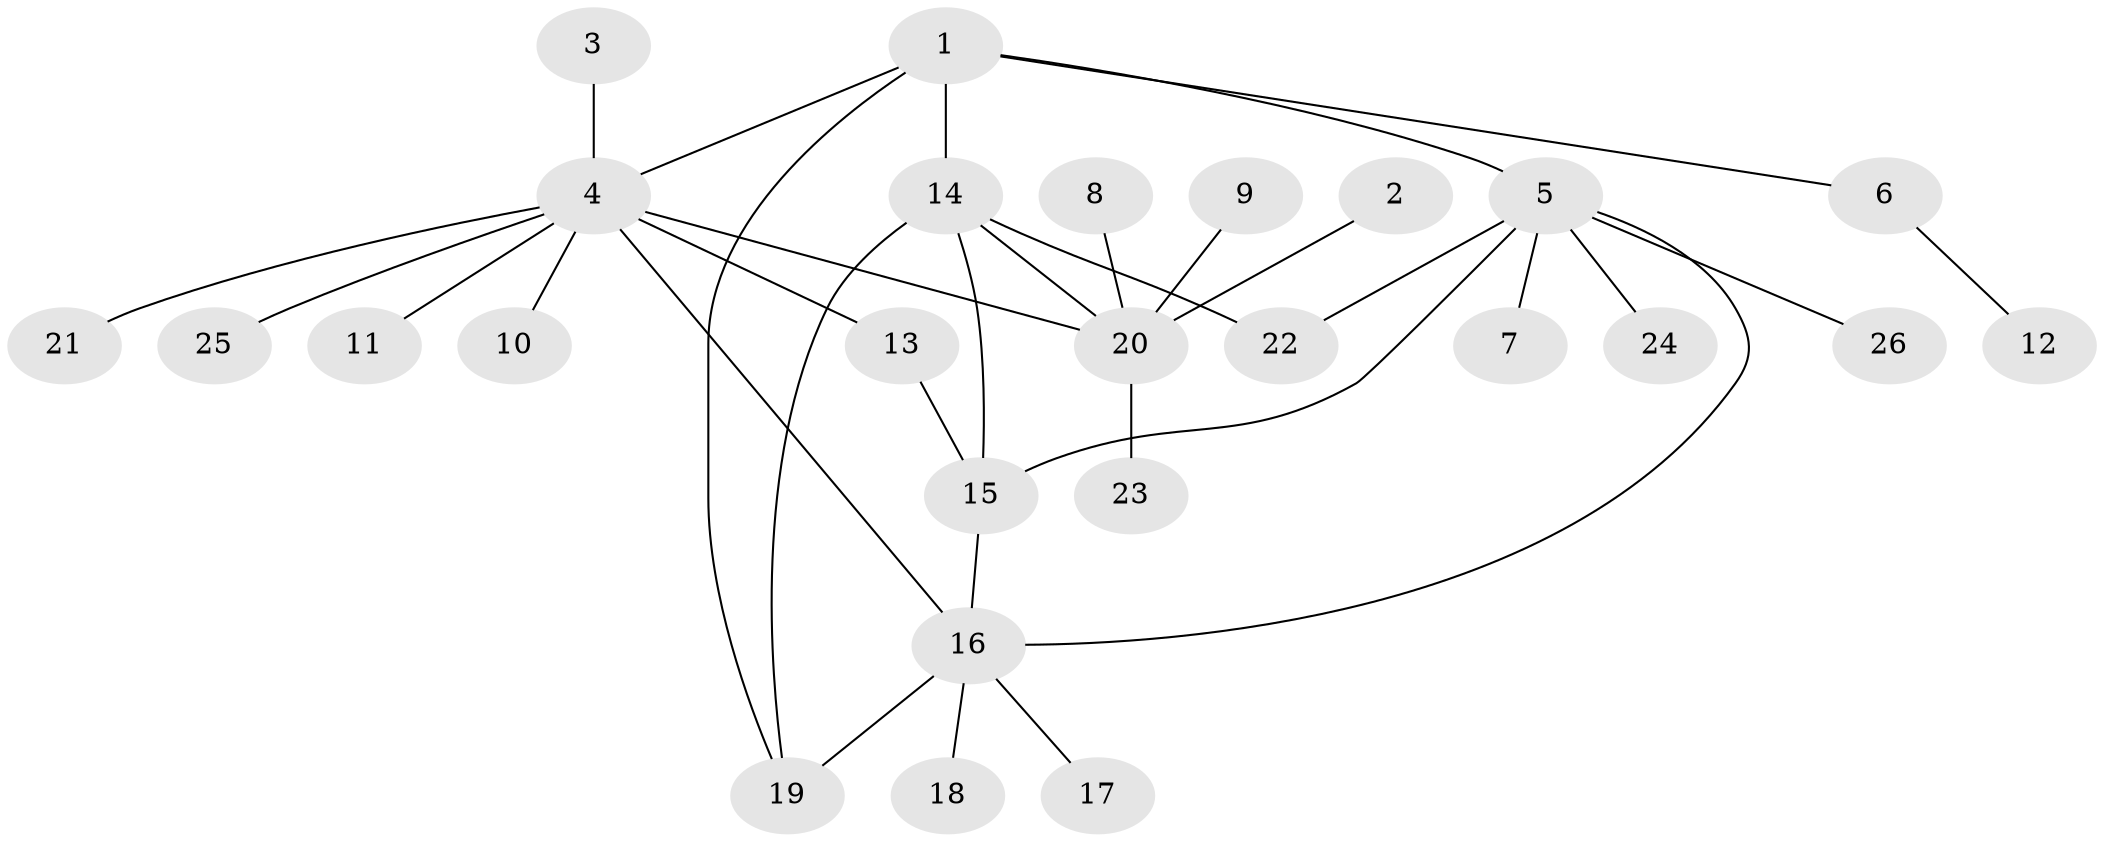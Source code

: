 // original degree distribution, {6: 0.038461538461538464, 9: 0.019230769230769232, 5: 0.038461538461538464, 3: 0.09615384615384616, 10: 0.019230769230769232, 4: 0.038461538461538464, 8: 0.019230769230769232, 2: 0.19230769230769232, 1: 0.5384615384615384}
// Generated by graph-tools (version 1.1) at 2025/50/03/09/25 03:50:27]
// undirected, 26 vertices, 33 edges
graph export_dot {
graph [start="1"]
  node [color=gray90,style=filled];
  1;
  2;
  3;
  4;
  5;
  6;
  7;
  8;
  9;
  10;
  11;
  12;
  13;
  14;
  15;
  16;
  17;
  18;
  19;
  20;
  21;
  22;
  23;
  24;
  25;
  26;
  1 -- 4 [weight=1.0];
  1 -- 5 [weight=1.0];
  1 -- 6 [weight=1.0];
  1 -- 14 [weight=1.0];
  1 -- 19 [weight=1.0];
  2 -- 20 [weight=1.0];
  3 -- 4 [weight=1.0];
  4 -- 10 [weight=1.0];
  4 -- 11 [weight=1.0];
  4 -- 13 [weight=1.0];
  4 -- 16 [weight=1.0];
  4 -- 20 [weight=2.0];
  4 -- 21 [weight=1.0];
  4 -- 25 [weight=1.0];
  5 -- 7 [weight=1.0];
  5 -- 15 [weight=1.0];
  5 -- 16 [weight=1.0];
  5 -- 22 [weight=1.0];
  5 -- 24 [weight=1.0];
  5 -- 26 [weight=1.0];
  6 -- 12 [weight=1.0];
  8 -- 20 [weight=1.0];
  9 -- 20 [weight=1.0];
  13 -- 15 [weight=1.0];
  14 -- 15 [weight=1.0];
  14 -- 19 [weight=1.0];
  14 -- 20 [weight=1.0];
  14 -- 22 [weight=1.0];
  15 -- 16 [weight=1.0];
  16 -- 17 [weight=1.0];
  16 -- 18 [weight=1.0];
  16 -- 19 [weight=1.0];
  20 -- 23 [weight=1.0];
}
